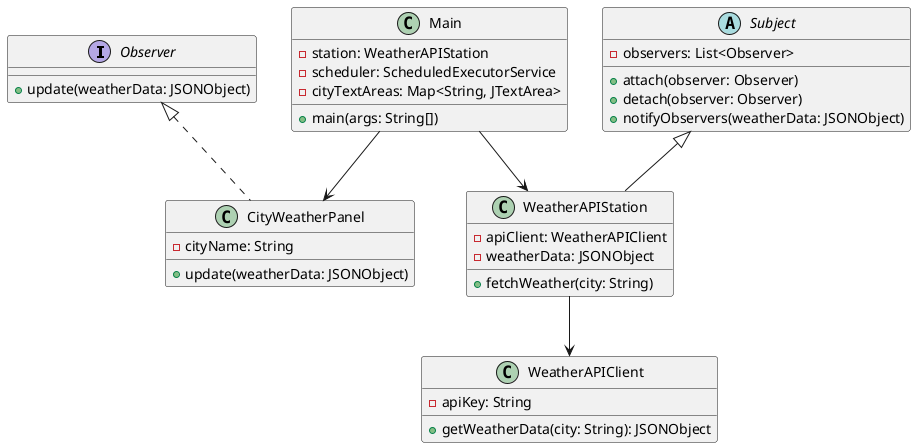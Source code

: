 @startuml
interface Observer {
    +update(weatherData: JSONObject)
}

abstract class Subject {
    -observers: List<Observer>
    +attach(observer: Observer)
    +detach(observer: Observer)
    +notifyObservers(weatherData: JSONObject)
}

class WeatherAPIStation extends Subject {
    -apiClient: WeatherAPIClient
    -weatherData: JSONObject
    +fetchWeather(city: String)
}

class WeatherAPIClient {
    -apiKey: String
    +getWeatherData(city: String): JSONObject
}

class CityWeatherPanel implements Observer {
    -cityName: String
    +update(weatherData: JSONObject)
}

class Main {
    -station: WeatherAPIStation
    -scheduler: ScheduledExecutorService
    -cityTextAreas: Map<String, JTextArea>
    +main(args: String[])
}


WeatherAPIStation --> WeatherAPIClient
Main --> WeatherAPIStation
Main --> CityWeatherPanel
@enduml

